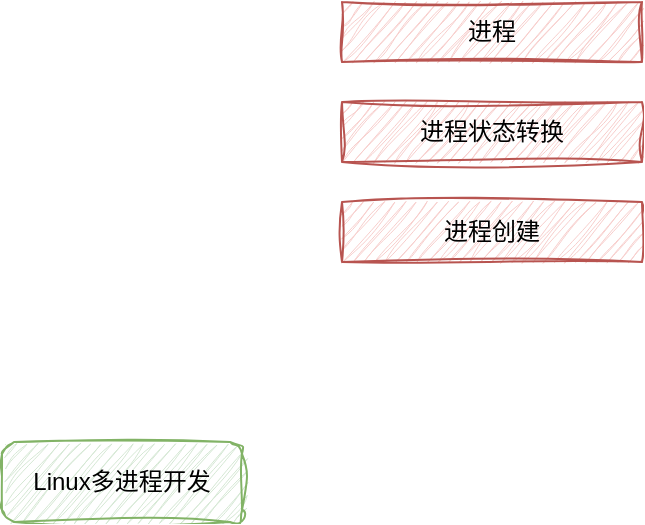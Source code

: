 <mxfile version="21.8.1" type="github">
  <diagram name="第 1 页" id="2bs5ZyLC9dE2MSnKkybB">
    <mxGraphModel dx="1188" dy="626" grid="1" gridSize="10" guides="1" tooltips="1" connect="1" arrows="1" fold="1" page="1" pageScale="1" pageWidth="827" pageHeight="1169" math="0" shadow="0">
      <root>
        <mxCell id="0" />
        <mxCell id="1" parent="0" />
        <mxCell id="sGKTkstdBS1jnYtq7SaR-1" value="Linux多进程开发" style="rounded=1;whiteSpace=wrap;html=1;fillColor=#d5e8d4;strokeColor=#82b366;sketch=1;curveFitting=1;jiggle=2;" vertex="1" parent="1">
          <mxGeometry x="10" y="300" width="120" height="40" as="geometry" />
        </mxCell>
        <mxCell id="sGKTkstdBS1jnYtq7SaR-2" value="进程" style="rounded=0;whiteSpace=wrap;html=1;fillColor=#f8cecc;strokeColor=#b85450;sketch=1;curveFitting=1;jiggle=2;glass=0;shadow=0;" vertex="1" parent="1">
          <mxGeometry x="180" y="80" width="150" height="30" as="geometry" />
        </mxCell>
        <mxCell id="sGKTkstdBS1jnYtq7SaR-3" value="进程状态转换" style="rounded=0;whiteSpace=wrap;html=1;fillColor=#f8cecc;strokeColor=#b85450;sketch=1;curveFitting=1;jiggle=2;glass=0;shadow=0;" vertex="1" parent="1">
          <mxGeometry x="180" y="130" width="150" height="30" as="geometry" />
        </mxCell>
        <mxCell id="sGKTkstdBS1jnYtq7SaR-4" value="进程创建" style="rounded=0;whiteSpace=wrap;html=1;fillColor=#f8cecc;strokeColor=#b85450;sketch=1;curveFitting=1;jiggle=2;glass=0;shadow=0;" vertex="1" parent="1">
          <mxGeometry x="180" y="180" width="150" height="30" as="geometry" />
        </mxCell>
      </root>
    </mxGraphModel>
  </diagram>
</mxfile>
